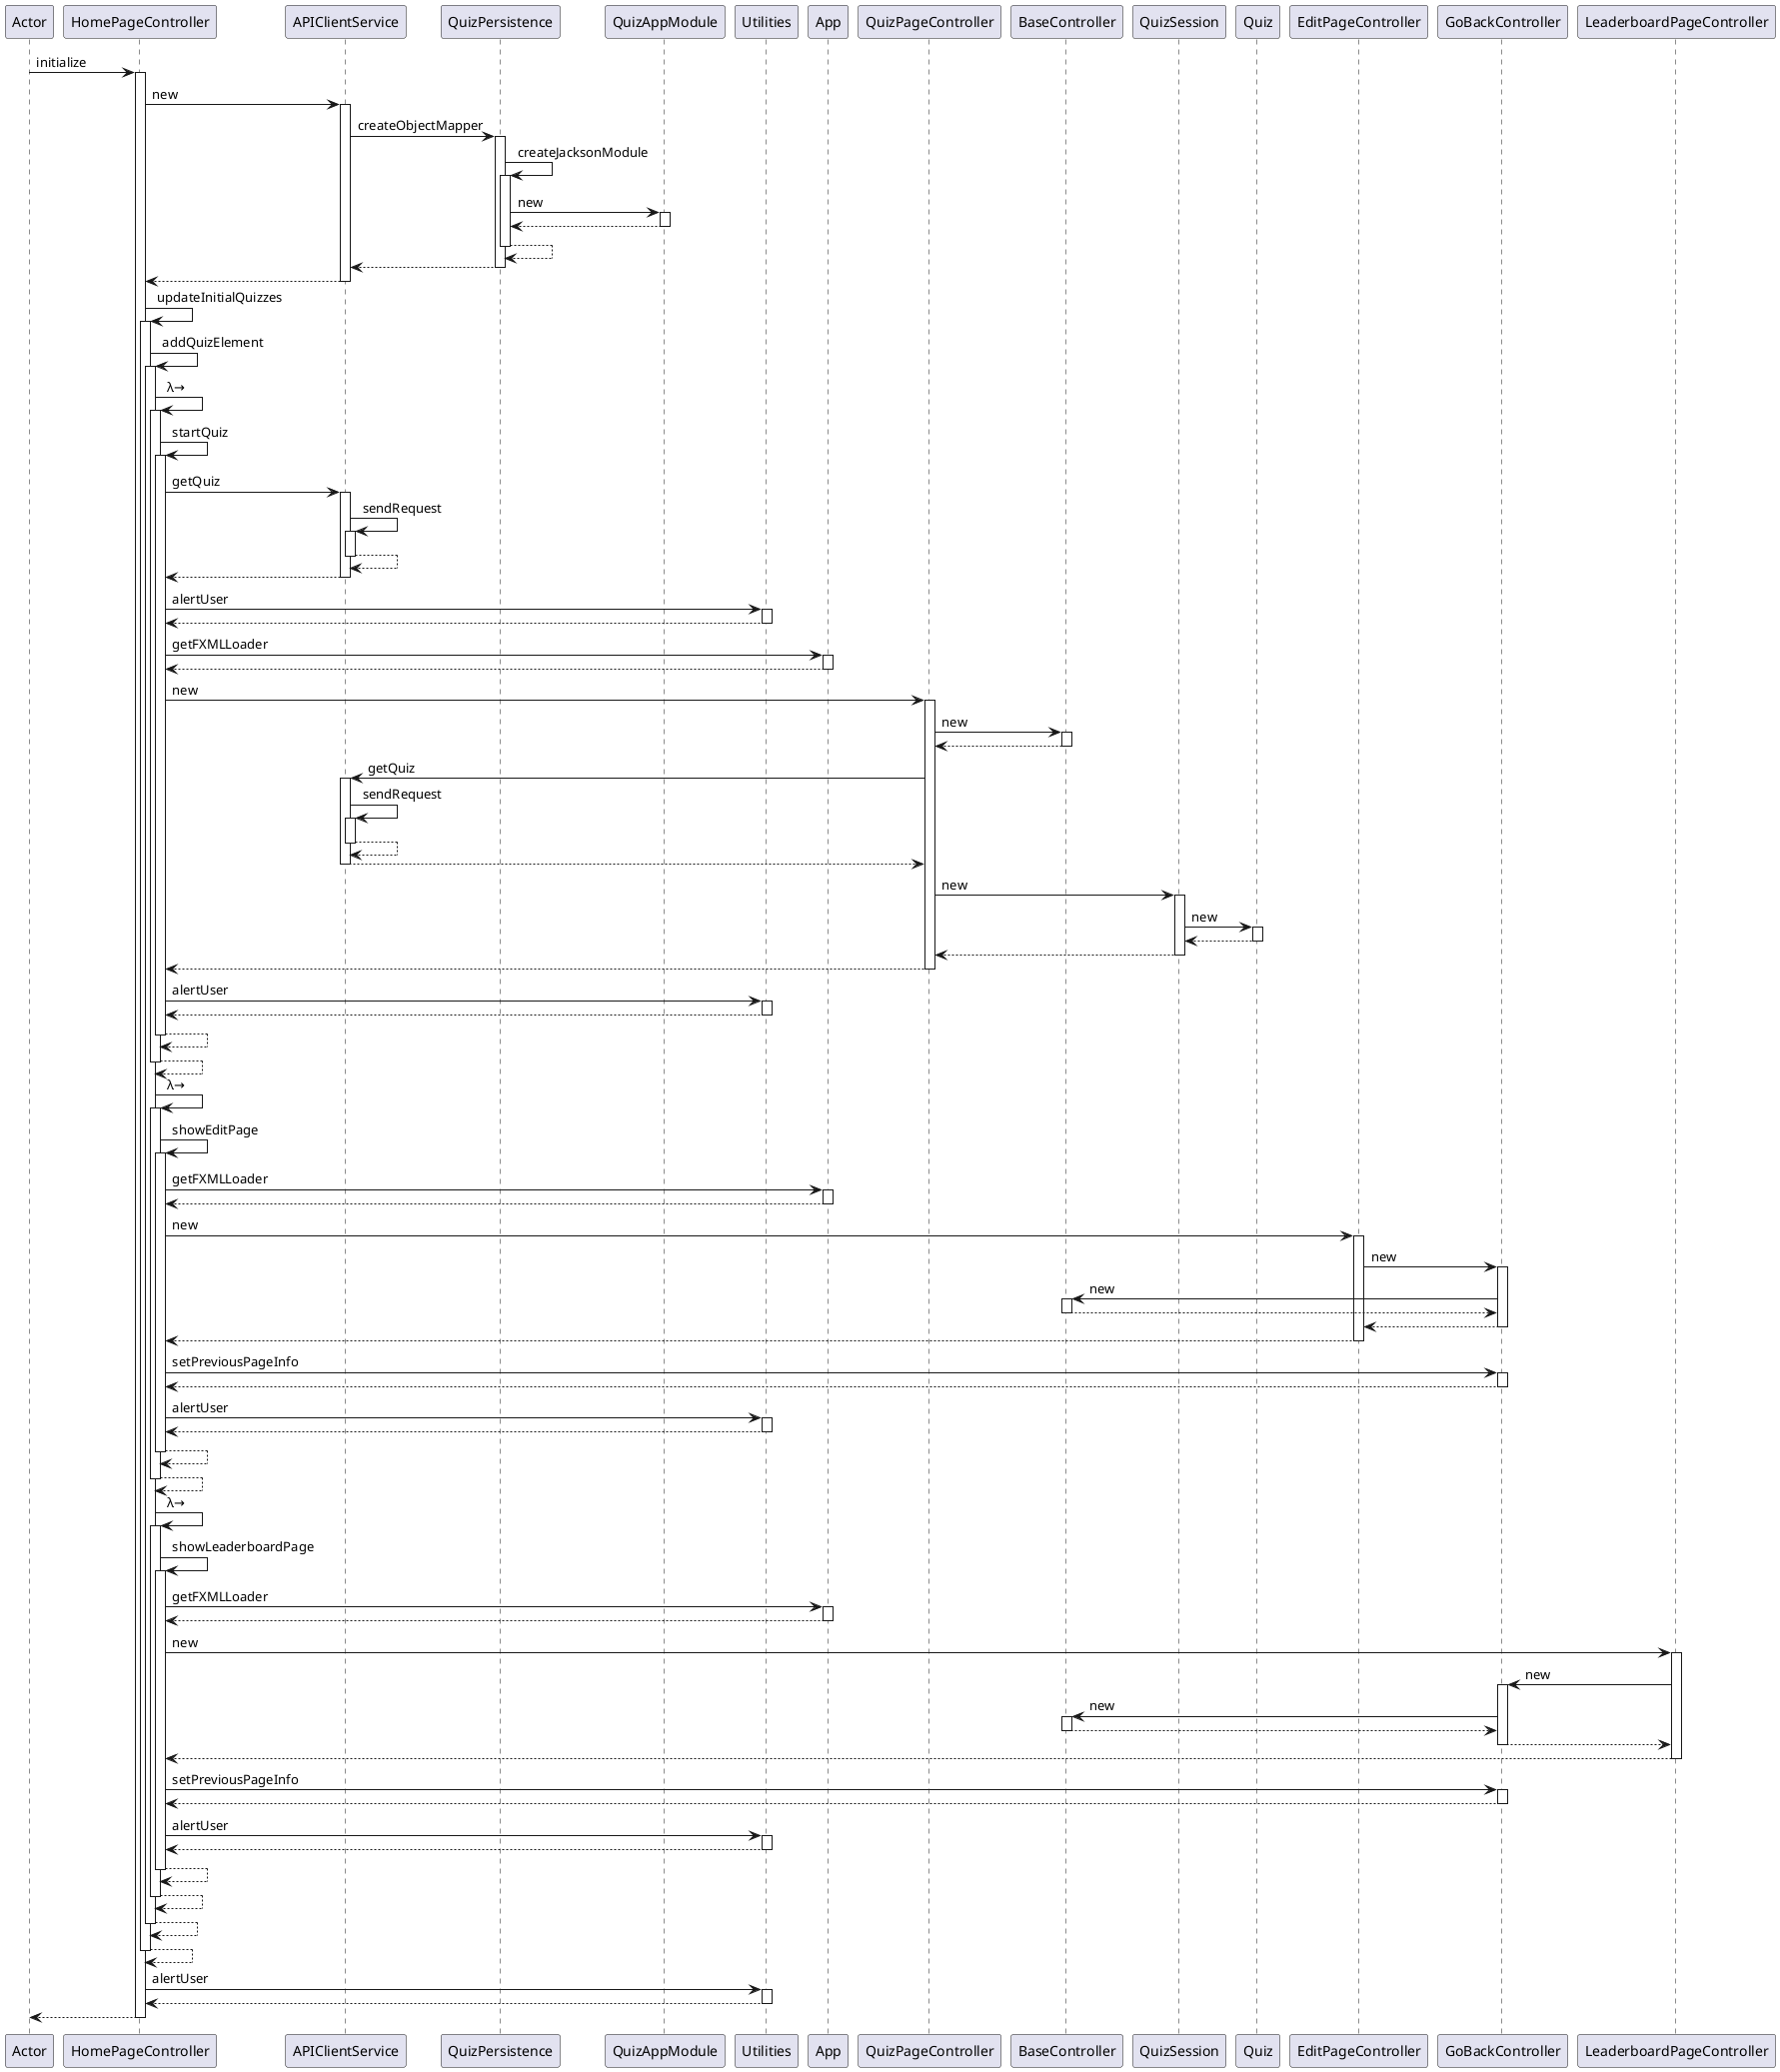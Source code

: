 @startuml
participant Actor
Actor -> HomePageController : initialize
activate HomePageController
HomePageController -> APIClientService : new
activate APIClientService
APIClientService -> QuizPersistence : createObjectMapper
activate QuizPersistence
QuizPersistence -> QuizPersistence : createJacksonModule
activate QuizPersistence
QuizPersistence -> QuizAppModule : new
activate QuizAppModule
QuizAppModule --> QuizPersistence
deactivate QuizAppModule
QuizPersistence --> QuizPersistence
deactivate QuizPersistence
QuizPersistence --> APIClientService
deactivate QuizPersistence
APIClientService --> HomePageController
deactivate APIClientService
HomePageController -> HomePageController : updateInitialQuizzes
activate HomePageController
HomePageController -> HomePageController : addQuizElement
activate HomePageController
HomePageController -> HomePageController : λ→
activate HomePageController
HomePageController -> HomePageController : startQuiz
activate HomePageController
HomePageController -> APIClientService : getQuiz
activate APIClientService
APIClientService -> APIClientService : sendRequest
activate APIClientService
APIClientService --> APIClientService
deactivate APIClientService
APIClientService --> HomePageController
deactivate APIClientService
HomePageController -> Utilities : alertUser
activate Utilities
Utilities --> HomePageController
deactivate Utilities
HomePageController -> App : getFXMLLoader
activate App
App --> HomePageController
deactivate App
HomePageController -> QuizPageController : new
activate QuizPageController
QuizPageController -> BaseController : new
activate BaseController
BaseController --> QuizPageController
deactivate BaseController
QuizPageController -> APIClientService : getQuiz
activate APIClientService
APIClientService -> APIClientService : sendRequest
activate APIClientService
APIClientService --> APIClientService
deactivate APIClientService
APIClientService --> QuizPageController
deactivate APIClientService
QuizPageController -> QuizSession : new
activate QuizSession
QuizSession -> Quiz : new
activate Quiz
Quiz --> QuizSession
deactivate Quiz
QuizSession --> QuizPageController
deactivate QuizSession
QuizPageController --> HomePageController
deactivate QuizPageController
HomePageController -> Utilities : alertUser
activate Utilities
Utilities --> HomePageController
deactivate Utilities
HomePageController --> HomePageController
deactivate HomePageController
HomePageController --> HomePageController
deactivate HomePageController
HomePageController -> HomePageController : λ→
activate HomePageController
HomePageController -> HomePageController : showEditPage
activate HomePageController
HomePageController -> App : getFXMLLoader
activate App
App --> HomePageController
deactivate App
HomePageController -> EditPageController : new
activate EditPageController
EditPageController -> GoBackController : new
activate GoBackController
GoBackController -> BaseController : new
activate BaseController
BaseController --> GoBackController
deactivate BaseController
GoBackController --> EditPageController
deactivate GoBackController
EditPageController --> HomePageController
deactivate EditPageController
HomePageController -> GoBackController : setPreviousPageInfo
activate GoBackController
GoBackController --> HomePageController
deactivate GoBackController
HomePageController -> Utilities : alertUser
activate Utilities
Utilities --> HomePageController
deactivate Utilities
HomePageController --> HomePageController
deactivate HomePageController
HomePageController --> HomePageController
deactivate HomePageController
HomePageController -> HomePageController : λ→
activate HomePageController
HomePageController -> HomePageController : showLeaderboardPage
activate HomePageController
HomePageController -> App : getFXMLLoader
activate App
App --> HomePageController
deactivate App
HomePageController -> LeaderboardPageController : new
activate LeaderboardPageController
LeaderboardPageController -> GoBackController : new
activate GoBackController
GoBackController -> BaseController : new
activate BaseController
BaseController --> GoBackController
deactivate BaseController
GoBackController --> LeaderboardPageController
deactivate GoBackController
LeaderboardPageController --> HomePageController
deactivate LeaderboardPageController
HomePageController -> GoBackController : setPreviousPageInfo
activate GoBackController
GoBackController --> HomePageController
deactivate GoBackController
HomePageController -> Utilities : alertUser
activate Utilities
Utilities --> HomePageController
deactivate Utilities
HomePageController --> HomePageController
deactivate HomePageController
HomePageController --> HomePageController
deactivate HomePageController
HomePageController --> HomePageController
deactivate HomePageController
HomePageController --> HomePageController
deactivate HomePageController
HomePageController -> Utilities : alertUser
activate Utilities
Utilities --> HomePageController
deactivate Utilities
return
@enduml